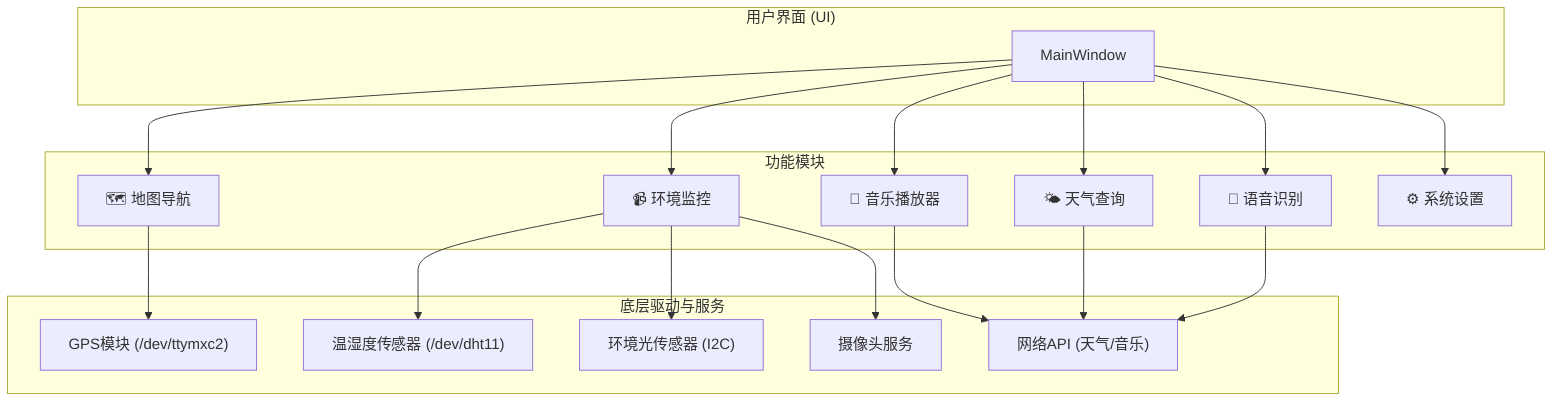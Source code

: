 graph TD
    subgraph "用户界面 (UI)"
        A[MainWindow]
    end

    subgraph "功能模块"
        B["🎵 音乐播放器"]
        C["🗺️ 地图导航"]
        D["🌤️ 天气查询"]
        E["📹 环境监控"]
        F["🎤 语音识别"]
        G["⚙️ 系统设置"]
    end

    subgraph "底层驱动与服务"
        H["GPS模块 (/dev/ttymxc2)"]
        I["温湿度传感器 (/dev/dht11)"]
        J["环境光传感器 (I2C)"]
        K["摄像头服务"]
        L["网络API (天气/音乐)"]
    end

    A --> B
    A --> C
    A --> D
    A --> E
    A --> F
    A --> G

    B --> L
    C --> H
    D --> L
    E --> I
    E --> J
    E --> K
    F --> L